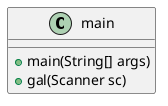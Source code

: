 @startuml
'https://plantuml.com/class-diagram


class main {
+main(String[] args)
+gal(Scanner sc)
}

@enduml